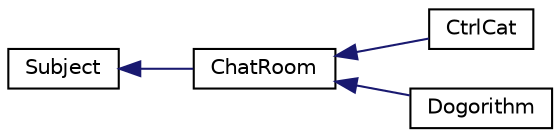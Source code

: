 digraph "Graphical Class Hierarchy"
{
 // LATEX_PDF_SIZE
  edge [fontname="Helvetica",fontsize="10",labelfontname="Helvetica",labelfontsize="10"];
  node [fontname="Helvetica",fontsize="10",shape=record];
  rankdir="LR";
  Node0 [label="Subject",height=0.2,width=0.4,color="black", fillcolor="white", style="filled",URL="$classSubject.html",tooltip=" "];
  Node0 -> Node1 [dir="back",color="midnightblue",fontsize="10",style="solid",fontname="Helvetica"];
  Node1 [label="ChatRoom",height=0.2,width=0.4,color="black", fillcolor="white", style="filled",URL="$classChatRoom.html",tooltip=" "];
  Node1 -> Node2 [dir="back",color="midnightblue",fontsize="10",style="solid",fontname="Helvetica"];
  Node2 [label="CtrlCat",height=0.2,width=0.4,color="black", fillcolor="white", style="filled",URL="$classCtrlCat.html",tooltip=" "];
  Node1 -> Node3 [dir="back",color="midnightblue",fontsize="10",style="solid",fontname="Helvetica"];
  Node3 [label="Dogorithm",height=0.2,width=0.4,color="black", fillcolor="white", style="filled",URL="$classDogorithm.html",tooltip=" "];
}
